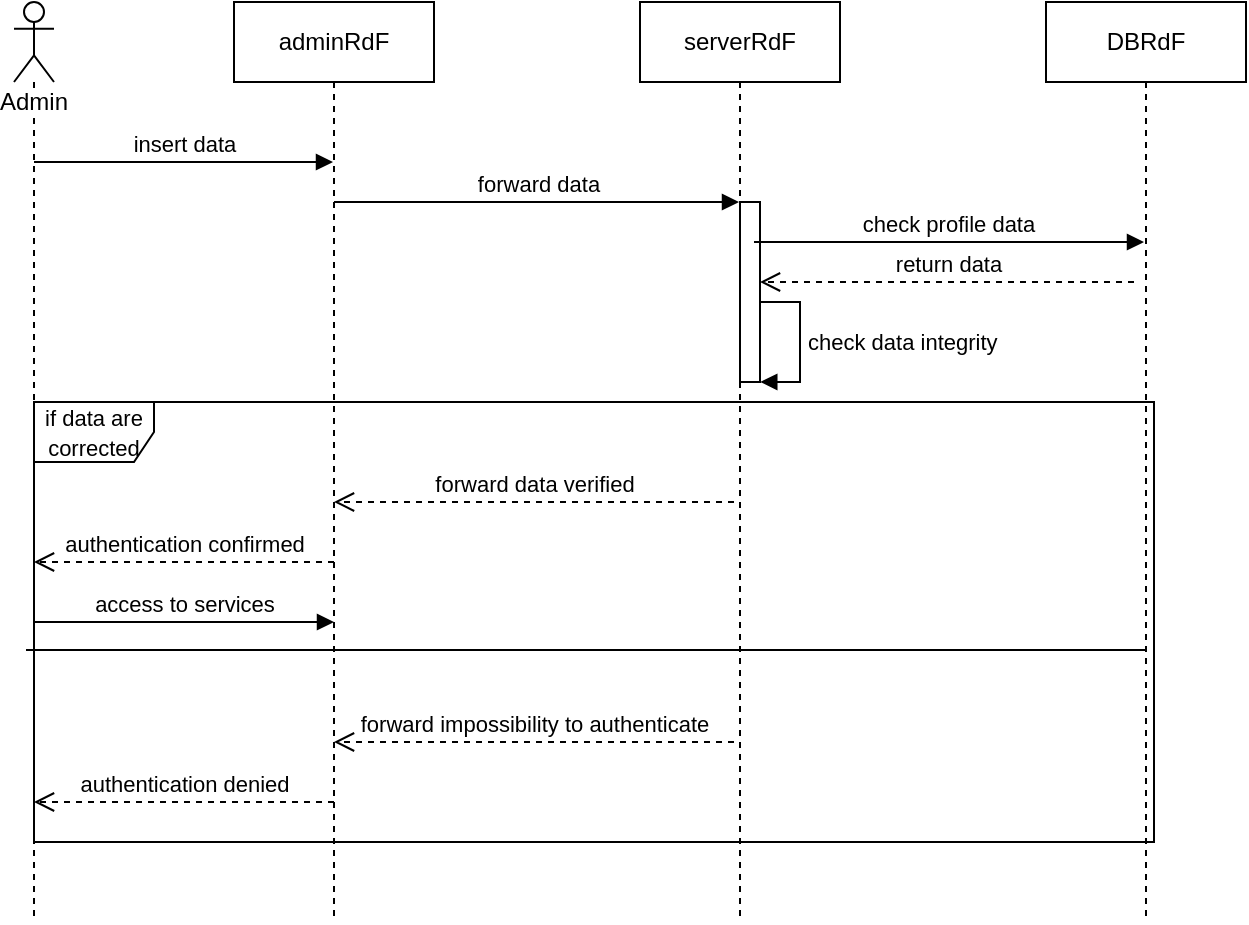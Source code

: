 <mxfile version="12.2.6" type="device" pages="1"><diagram id="2kuTENF0sXLzPM92LtBo" name="Pagina-1"><mxGraphModel dx="820" dy="445" grid="1" gridSize="10" guides="1" tooltips="1" connect="1" arrows="1" fold="1" page="1" pageScale="1" pageWidth="827" pageHeight="1169" math="0" shadow="0"><root><mxCell id="0"/><mxCell id="1" parent="0"/><mxCell id="Odnj5q6jvWF__pwgomLs-1" value="Admin" style="shape=umlLifeline;participant=umlActor;perimeter=lifelinePerimeter;whiteSpace=wrap;html=1;container=1;collapsible=0;recursiveResize=0;verticalAlign=top;spacingTop=36;labelBackgroundColor=#ffffff;outlineConnect=0;" parent="1" vertex="1"><mxGeometry x="50" y="40" width="20" height="460" as="geometry"/></mxCell><mxCell id="Odnj5q6jvWF__pwgomLs-2" value="insert data" style="html=1;verticalAlign=bottom;endArrow=block;" parent="Odnj5q6jvWF__pwgomLs-1" target="Odnj5q6jvWF__pwgomLs-4" edge="1"><mxGeometry width="80" relative="1" as="geometry"><mxPoint x="10" y="80" as="sourcePoint"/><mxPoint x="90" y="80" as="targetPoint"/></mxGeometry></mxCell><mxCell id="Odnj5q6jvWF__pwgomLs-4" value="adminRdF" style="shape=umlLifeline;perimeter=lifelinePerimeter;whiteSpace=wrap;html=1;container=1;collapsible=0;recursiveResize=0;outlineConnect=0;" parent="1" vertex="1"><mxGeometry x="160" y="40" width="100" height="460" as="geometry"/></mxCell><mxCell id="Odnj5q6jvWF__pwgomLs-5" value="forward data" style="html=1;verticalAlign=bottom;endArrow=block;" parent="Odnj5q6jvWF__pwgomLs-4" target="Odnj5q6jvWF__pwgomLs-6" edge="1"><mxGeometry width="80" relative="1" as="geometry"><mxPoint x="50" y="100" as="sourcePoint"/><mxPoint x="130" y="100" as="targetPoint"/></mxGeometry></mxCell><mxCell id="Odnj5q6jvWF__pwgomLs-6" value="serverRdF" style="shape=umlLifeline;perimeter=lifelinePerimeter;whiteSpace=wrap;html=1;container=1;collapsible=0;recursiveResize=0;outlineConnect=0;" parent="1" vertex="1"><mxGeometry x="363" y="40" width="100" height="460" as="geometry"/></mxCell><mxCell id="QiQ5uX1JCzY3K2jGqWub-2" value="" style="html=1;points=[];perimeter=orthogonalPerimeter;" vertex="1" parent="Odnj5q6jvWF__pwgomLs-6"><mxGeometry x="50" y="100" width="10" height="90" as="geometry"/></mxCell><mxCell id="QiQ5uX1JCzY3K2jGqWub-3" value="check data integrity" style="edgeStyle=orthogonalEdgeStyle;html=1;align=left;spacingLeft=2;endArrow=block;rounded=0;entryX=1.014;entryY=1;entryDx=0;entryDy=0;entryPerimeter=0;" edge="1" target="QiQ5uX1JCzY3K2jGqWub-2" parent="Odnj5q6jvWF__pwgomLs-6"><mxGeometry relative="1" as="geometry"><mxPoint x="60" y="150" as="sourcePoint"/><Array as="points"><mxPoint x="60" y="150"/><mxPoint x="80" y="150"/><mxPoint x="80" y="190"/></Array></mxGeometry></mxCell><mxCell id="Odnj5q6jvWF__pwgomLs-8" value="DBRdF" style="shape=umlLifeline;perimeter=lifelinePerimeter;whiteSpace=wrap;html=1;container=1;collapsible=0;recursiveResize=0;outlineConnect=0;" parent="1" vertex="1"><mxGeometry x="566" y="40" width="100" height="460" as="geometry"/></mxCell><mxCell id="Odnj5q6jvWF__pwgomLs-12" value="forward data verified" style="html=1;verticalAlign=bottom;endArrow=open;dashed=1;endSize=8;" parent="1" target="Odnj5q6jvWF__pwgomLs-4" edge="1"><mxGeometry relative="1" as="geometry"><mxPoint x="410" y="290" as="sourcePoint"/><mxPoint x="330" y="270" as="targetPoint"/></mxGeometry></mxCell><mxCell id="Odnj5q6jvWF__pwgomLs-13" value="authentication confirmed" style="html=1;verticalAlign=bottom;endArrow=open;dashed=1;endSize=8;" parent="1" target="Odnj5q6jvWF__pwgomLs-1" edge="1"><mxGeometry relative="1" as="geometry"><mxPoint x="210" y="320" as="sourcePoint"/><mxPoint x="130" y="320" as="targetPoint"/></mxGeometry></mxCell><mxCell id="Odnj5q6jvWF__pwgomLs-15" value="forward impossibility to authenticate" style="html=1;verticalAlign=bottom;endArrow=open;dashed=1;endSize=8;" parent="1" target="Odnj5q6jvWF__pwgomLs-4" edge="1"><mxGeometry relative="1" as="geometry"><mxPoint x="410" y="410" as="sourcePoint"/><mxPoint x="330" y="410" as="targetPoint"/></mxGeometry></mxCell><mxCell id="Odnj5q6jvWF__pwgomLs-16" value="authentication denied" style="html=1;verticalAlign=bottom;endArrow=open;dashed=1;endSize=8;" parent="1" target="Odnj5q6jvWF__pwgomLs-1" edge="1"><mxGeometry relative="1" as="geometry"><mxPoint x="210" y="440" as="sourcePoint"/><mxPoint x="130" y="440" as="targetPoint"/></mxGeometry></mxCell><mxCell id="Odnj5q6jvWF__pwgomLs-17" value="&lt;font style=&quot;font-size: 11px&quot;&gt;if data are corrected&lt;/font&gt;" style="shape=umlFrame;whiteSpace=wrap;html=1;" parent="1" vertex="1"><mxGeometry x="60" y="240" width="560" height="220" as="geometry"/></mxCell><mxCell id="Odnj5q6jvWF__pwgomLs-18" value="" style="line;strokeWidth=1;fillColor=none;align=left;verticalAlign=middle;spacingTop=-1;spacingLeft=3;spacingRight=3;rotatable=0;labelPosition=right;points=[];portConstraint=eastwest;" parent="1" vertex="1"><mxGeometry x="56" y="360" width="560" height="8" as="geometry"/></mxCell><mxCell id="Odnj5q6jvWF__pwgomLs-7" value="check profile data" style="html=1;verticalAlign=bottom;endArrow=block;exitX=0.57;exitY=0.261;exitDx=0;exitDy=0;exitPerimeter=0;" parent="1" edge="1" source="Odnj5q6jvWF__pwgomLs-6"><mxGeometry width="80" relative="1" as="geometry"><mxPoint x="420" y="150" as="sourcePoint"/><mxPoint x="615" y="160" as="targetPoint"/></mxGeometry></mxCell><mxCell id="QiQ5uX1JCzY3K2jGqWub-4" value="return data" style="html=1;verticalAlign=bottom;endArrow=open;dashed=1;endSize=8;" edge="1" parent="1" target="QiQ5uX1JCzY3K2jGqWub-2"><mxGeometry relative="1" as="geometry"><mxPoint x="610" y="180" as="sourcePoint"/><mxPoint x="530" y="180" as="targetPoint"/></mxGeometry></mxCell><mxCell id="Odnj5q6jvWF__pwgomLs-3" value="access to services" style="html=1;verticalAlign=bottom;endArrow=block;" parent="1" edge="1" source="Odnj5q6jvWF__pwgomLs-1"><mxGeometry width="80" relative="1" as="geometry"><mxPoint x="70" y="350" as="sourcePoint"/><mxPoint x="210" y="350" as="targetPoint"/></mxGeometry></mxCell></root></mxGraphModel></diagram></mxfile>